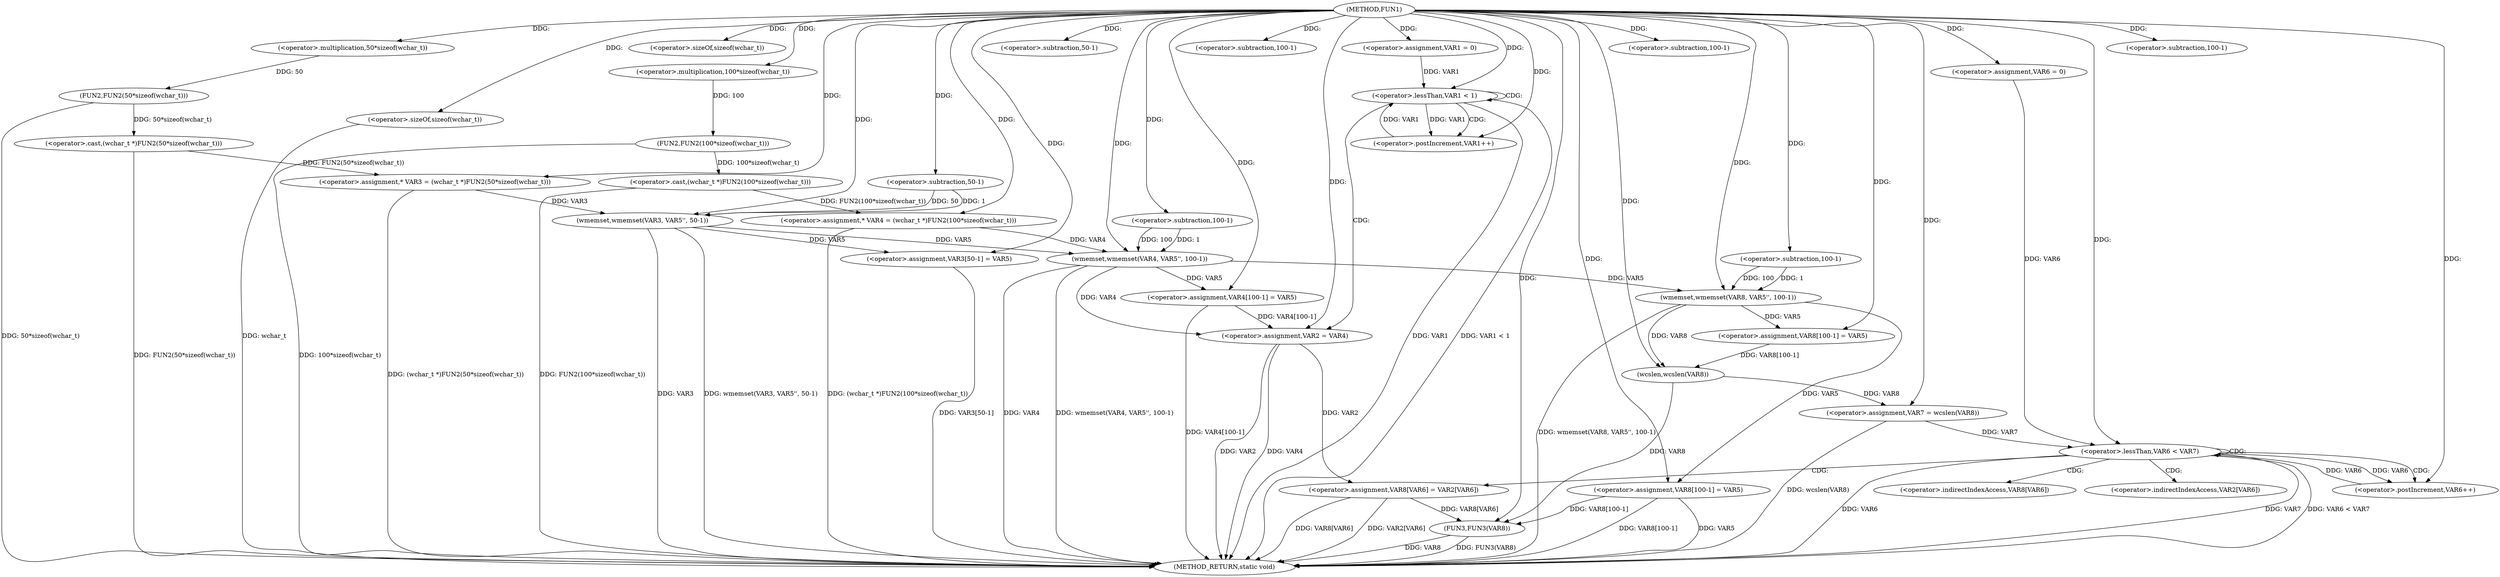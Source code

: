 digraph FUN1 {  
"1000100" [label = "(METHOD,FUN1)" ]
"1000210" [label = "(METHOD_RETURN,static void)" ]
"1000105" [label = "(<operator>.assignment,* VAR3 = (wchar_t *)FUN2(50*sizeof(wchar_t)))" ]
"1000107" [label = "(<operator>.cast,(wchar_t *)FUN2(50*sizeof(wchar_t)))" ]
"1000109" [label = "(FUN2,FUN2(50*sizeof(wchar_t)))" ]
"1000110" [label = "(<operator>.multiplication,50*sizeof(wchar_t))" ]
"1000112" [label = "(<operator>.sizeOf,sizeof(wchar_t))" ]
"1000115" [label = "(<operator>.assignment,* VAR4 = (wchar_t *)FUN2(100*sizeof(wchar_t)))" ]
"1000117" [label = "(<operator>.cast,(wchar_t *)FUN2(100*sizeof(wchar_t)))" ]
"1000119" [label = "(FUN2,FUN2(100*sizeof(wchar_t)))" ]
"1000120" [label = "(<operator>.multiplication,100*sizeof(wchar_t))" ]
"1000122" [label = "(<operator>.sizeOf,sizeof(wchar_t))" ]
"1000124" [label = "(wmemset,wmemset(VAR3, VAR5'', 50-1))" ]
"1000127" [label = "(<operator>.subtraction,50-1)" ]
"1000130" [label = "(<operator>.assignment,VAR3[50-1] = VAR5)" ]
"1000133" [label = "(<operator>.subtraction,50-1)" ]
"1000137" [label = "(wmemset,wmemset(VAR4, VAR5'', 100-1))" ]
"1000140" [label = "(<operator>.subtraction,100-1)" ]
"1000143" [label = "(<operator>.assignment,VAR4[100-1] = VAR5)" ]
"1000146" [label = "(<operator>.subtraction,100-1)" ]
"1000151" [label = "(<operator>.assignment,VAR1 = 0)" ]
"1000154" [label = "(<operator>.lessThan,VAR1 < 1)" ]
"1000157" [label = "(<operator>.postIncrement,VAR1++)" ]
"1000160" [label = "(<operator>.assignment,VAR2 = VAR4)" ]
"1000167" [label = "(wmemset,wmemset(VAR8, VAR5'', 100-1))" ]
"1000170" [label = "(<operator>.subtraction,100-1)" ]
"1000173" [label = "(<operator>.assignment,VAR8[100-1] = VAR5)" ]
"1000176" [label = "(<operator>.subtraction,100-1)" ]
"1000180" [label = "(<operator>.assignment,VAR7 = wcslen(VAR8))" ]
"1000182" [label = "(wcslen,wcslen(VAR8))" ]
"1000185" [label = "(<operator>.assignment,VAR6 = 0)" ]
"1000188" [label = "(<operator>.lessThan,VAR6 < VAR7)" ]
"1000191" [label = "(<operator>.postIncrement,VAR6++)" ]
"1000194" [label = "(<operator>.assignment,VAR8[VAR6] = VAR2[VAR6])" ]
"1000201" [label = "(<operator>.assignment,VAR8[100-1] = VAR5)" ]
"1000204" [label = "(<operator>.subtraction,100-1)" ]
"1000208" [label = "(FUN3,FUN3(VAR8))" ]
"1000195" [label = "(<operator>.indirectIndexAccess,VAR8[VAR6])" ]
"1000198" [label = "(<operator>.indirectIndexAccess,VAR2[VAR6])" ]
  "1000208" -> "1000210"  [ label = "DDG: VAR8"] 
  "1000188" -> "1000210"  [ label = "DDG: VAR7"] 
  "1000122" -> "1000210"  [ label = "DDG: wchar_t"] 
  "1000194" -> "1000210"  [ label = "DDG: VAR8[VAR6]"] 
  "1000208" -> "1000210"  [ label = "DDG: FUN3(VAR8)"] 
  "1000201" -> "1000210"  [ label = "DDG: VAR5"] 
  "1000154" -> "1000210"  [ label = "DDG: VAR1 < 1"] 
  "1000137" -> "1000210"  [ label = "DDG: VAR4"] 
  "1000117" -> "1000210"  [ label = "DDG: FUN2(100*sizeof(wchar_t))"] 
  "1000160" -> "1000210"  [ label = "DDG: VAR4"] 
  "1000160" -> "1000210"  [ label = "DDG: VAR2"] 
  "1000180" -> "1000210"  [ label = "DDG: wcslen(VAR8)"] 
  "1000188" -> "1000210"  [ label = "DDG: VAR6 < VAR7"] 
  "1000115" -> "1000210"  [ label = "DDG: (wchar_t *)FUN2(100*sizeof(wchar_t))"] 
  "1000124" -> "1000210"  [ label = "DDG: VAR3"] 
  "1000105" -> "1000210"  [ label = "DDG: (wchar_t *)FUN2(50*sizeof(wchar_t))"] 
  "1000188" -> "1000210"  [ label = "DDG: VAR6"] 
  "1000154" -> "1000210"  [ label = "DDG: VAR1"] 
  "1000143" -> "1000210"  [ label = "DDG: VAR4[100-1]"] 
  "1000167" -> "1000210"  [ label = "DDG: wmemset(VAR8, VAR5'', 100-1)"] 
  "1000109" -> "1000210"  [ label = "DDG: 50*sizeof(wchar_t)"] 
  "1000119" -> "1000210"  [ label = "DDG: 100*sizeof(wchar_t)"] 
  "1000137" -> "1000210"  [ label = "DDG: wmemset(VAR4, VAR5'', 100-1)"] 
  "1000107" -> "1000210"  [ label = "DDG: FUN2(50*sizeof(wchar_t))"] 
  "1000124" -> "1000210"  [ label = "DDG: wmemset(VAR3, VAR5'', 50-1)"] 
  "1000194" -> "1000210"  [ label = "DDG: VAR2[VAR6]"] 
  "1000130" -> "1000210"  [ label = "DDG: VAR3[50-1]"] 
  "1000201" -> "1000210"  [ label = "DDG: VAR8[100-1]"] 
  "1000107" -> "1000105"  [ label = "DDG: FUN2(50*sizeof(wchar_t))"] 
  "1000100" -> "1000105"  [ label = "DDG: "] 
  "1000109" -> "1000107"  [ label = "DDG: 50*sizeof(wchar_t)"] 
  "1000110" -> "1000109"  [ label = "DDG: 50"] 
  "1000100" -> "1000110"  [ label = "DDG: "] 
  "1000100" -> "1000112"  [ label = "DDG: "] 
  "1000117" -> "1000115"  [ label = "DDG: FUN2(100*sizeof(wchar_t))"] 
  "1000100" -> "1000115"  [ label = "DDG: "] 
  "1000119" -> "1000117"  [ label = "DDG: 100*sizeof(wchar_t)"] 
  "1000120" -> "1000119"  [ label = "DDG: 100"] 
  "1000100" -> "1000120"  [ label = "DDG: "] 
  "1000100" -> "1000122"  [ label = "DDG: "] 
  "1000105" -> "1000124"  [ label = "DDG: VAR3"] 
  "1000100" -> "1000124"  [ label = "DDG: "] 
  "1000127" -> "1000124"  [ label = "DDG: 50"] 
  "1000127" -> "1000124"  [ label = "DDG: 1"] 
  "1000100" -> "1000127"  [ label = "DDG: "] 
  "1000124" -> "1000130"  [ label = "DDG: VAR5"] 
  "1000100" -> "1000130"  [ label = "DDG: "] 
  "1000100" -> "1000133"  [ label = "DDG: "] 
  "1000115" -> "1000137"  [ label = "DDG: VAR4"] 
  "1000100" -> "1000137"  [ label = "DDG: "] 
  "1000124" -> "1000137"  [ label = "DDG: VAR5"] 
  "1000140" -> "1000137"  [ label = "DDG: 100"] 
  "1000140" -> "1000137"  [ label = "DDG: 1"] 
  "1000100" -> "1000140"  [ label = "DDG: "] 
  "1000137" -> "1000143"  [ label = "DDG: VAR5"] 
  "1000100" -> "1000143"  [ label = "DDG: "] 
  "1000100" -> "1000146"  [ label = "DDG: "] 
  "1000100" -> "1000151"  [ label = "DDG: "] 
  "1000151" -> "1000154"  [ label = "DDG: VAR1"] 
  "1000157" -> "1000154"  [ label = "DDG: VAR1"] 
  "1000100" -> "1000154"  [ label = "DDG: "] 
  "1000154" -> "1000157"  [ label = "DDG: VAR1"] 
  "1000100" -> "1000157"  [ label = "DDG: "] 
  "1000143" -> "1000160"  [ label = "DDG: VAR4[100-1]"] 
  "1000137" -> "1000160"  [ label = "DDG: VAR4"] 
  "1000100" -> "1000160"  [ label = "DDG: "] 
  "1000100" -> "1000167"  [ label = "DDG: "] 
  "1000137" -> "1000167"  [ label = "DDG: VAR5"] 
  "1000170" -> "1000167"  [ label = "DDG: 100"] 
  "1000170" -> "1000167"  [ label = "DDG: 1"] 
  "1000100" -> "1000170"  [ label = "DDG: "] 
  "1000167" -> "1000173"  [ label = "DDG: VAR5"] 
  "1000100" -> "1000173"  [ label = "DDG: "] 
  "1000100" -> "1000176"  [ label = "DDG: "] 
  "1000182" -> "1000180"  [ label = "DDG: VAR8"] 
  "1000100" -> "1000180"  [ label = "DDG: "] 
  "1000167" -> "1000182"  [ label = "DDG: VAR8"] 
  "1000173" -> "1000182"  [ label = "DDG: VAR8[100-1]"] 
  "1000100" -> "1000182"  [ label = "DDG: "] 
  "1000100" -> "1000185"  [ label = "DDG: "] 
  "1000185" -> "1000188"  [ label = "DDG: VAR6"] 
  "1000191" -> "1000188"  [ label = "DDG: VAR6"] 
  "1000100" -> "1000188"  [ label = "DDG: "] 
  "1000180" -> "1000188"  [ label = "DDG: VAR7"] 
  "1000188" -> "1000191"  [ label = "DDG: VAR6"] 
  "1000100" -> "1000191"  [ label = "DDG: "] 
  "1000160" -> "1000194"  [ label = "DDG: VAR2"] 
  "1000100" -> "1000201"  [ label = "DDG: "] 
  "1000167" -> "1000201"  [ label = "DDG: VAR5"] 
  "1000100" -> "1000204"  [ label = "DDG: "] 
  "1000194" -> "1000208"  [ label = "DDG: VAR8[VAR6]"] 
  "1000182" -> "1000208"  [ label = "DDG: VAR8"] 
  "1000201" -> "1000208"  [ label = "DDG: VAR8[100-1]"] 
  "1000100" -> "1000208"  [ label = "DDG: "] 
  "1000154" -> "1000154"  [ label = "CDG: "] 
  "1000154" -> "1000160"  [ label = "CDG: "] 
  "1000154" -> "1000157"  [ label = "CDG: "] 
  "1000188" -> "1000195"  [ label = "CDG: "] 
  "1000188" -> "1000194"  [ label = "CDG: "] 
  "1000188" -> "1000188"  [ label = "CDG: "] 
  "1000188" -> "1000198"  [ label = "CDG: "] 
  "1000188" -> "1000191"  [ label = "CDG: "] 
}

